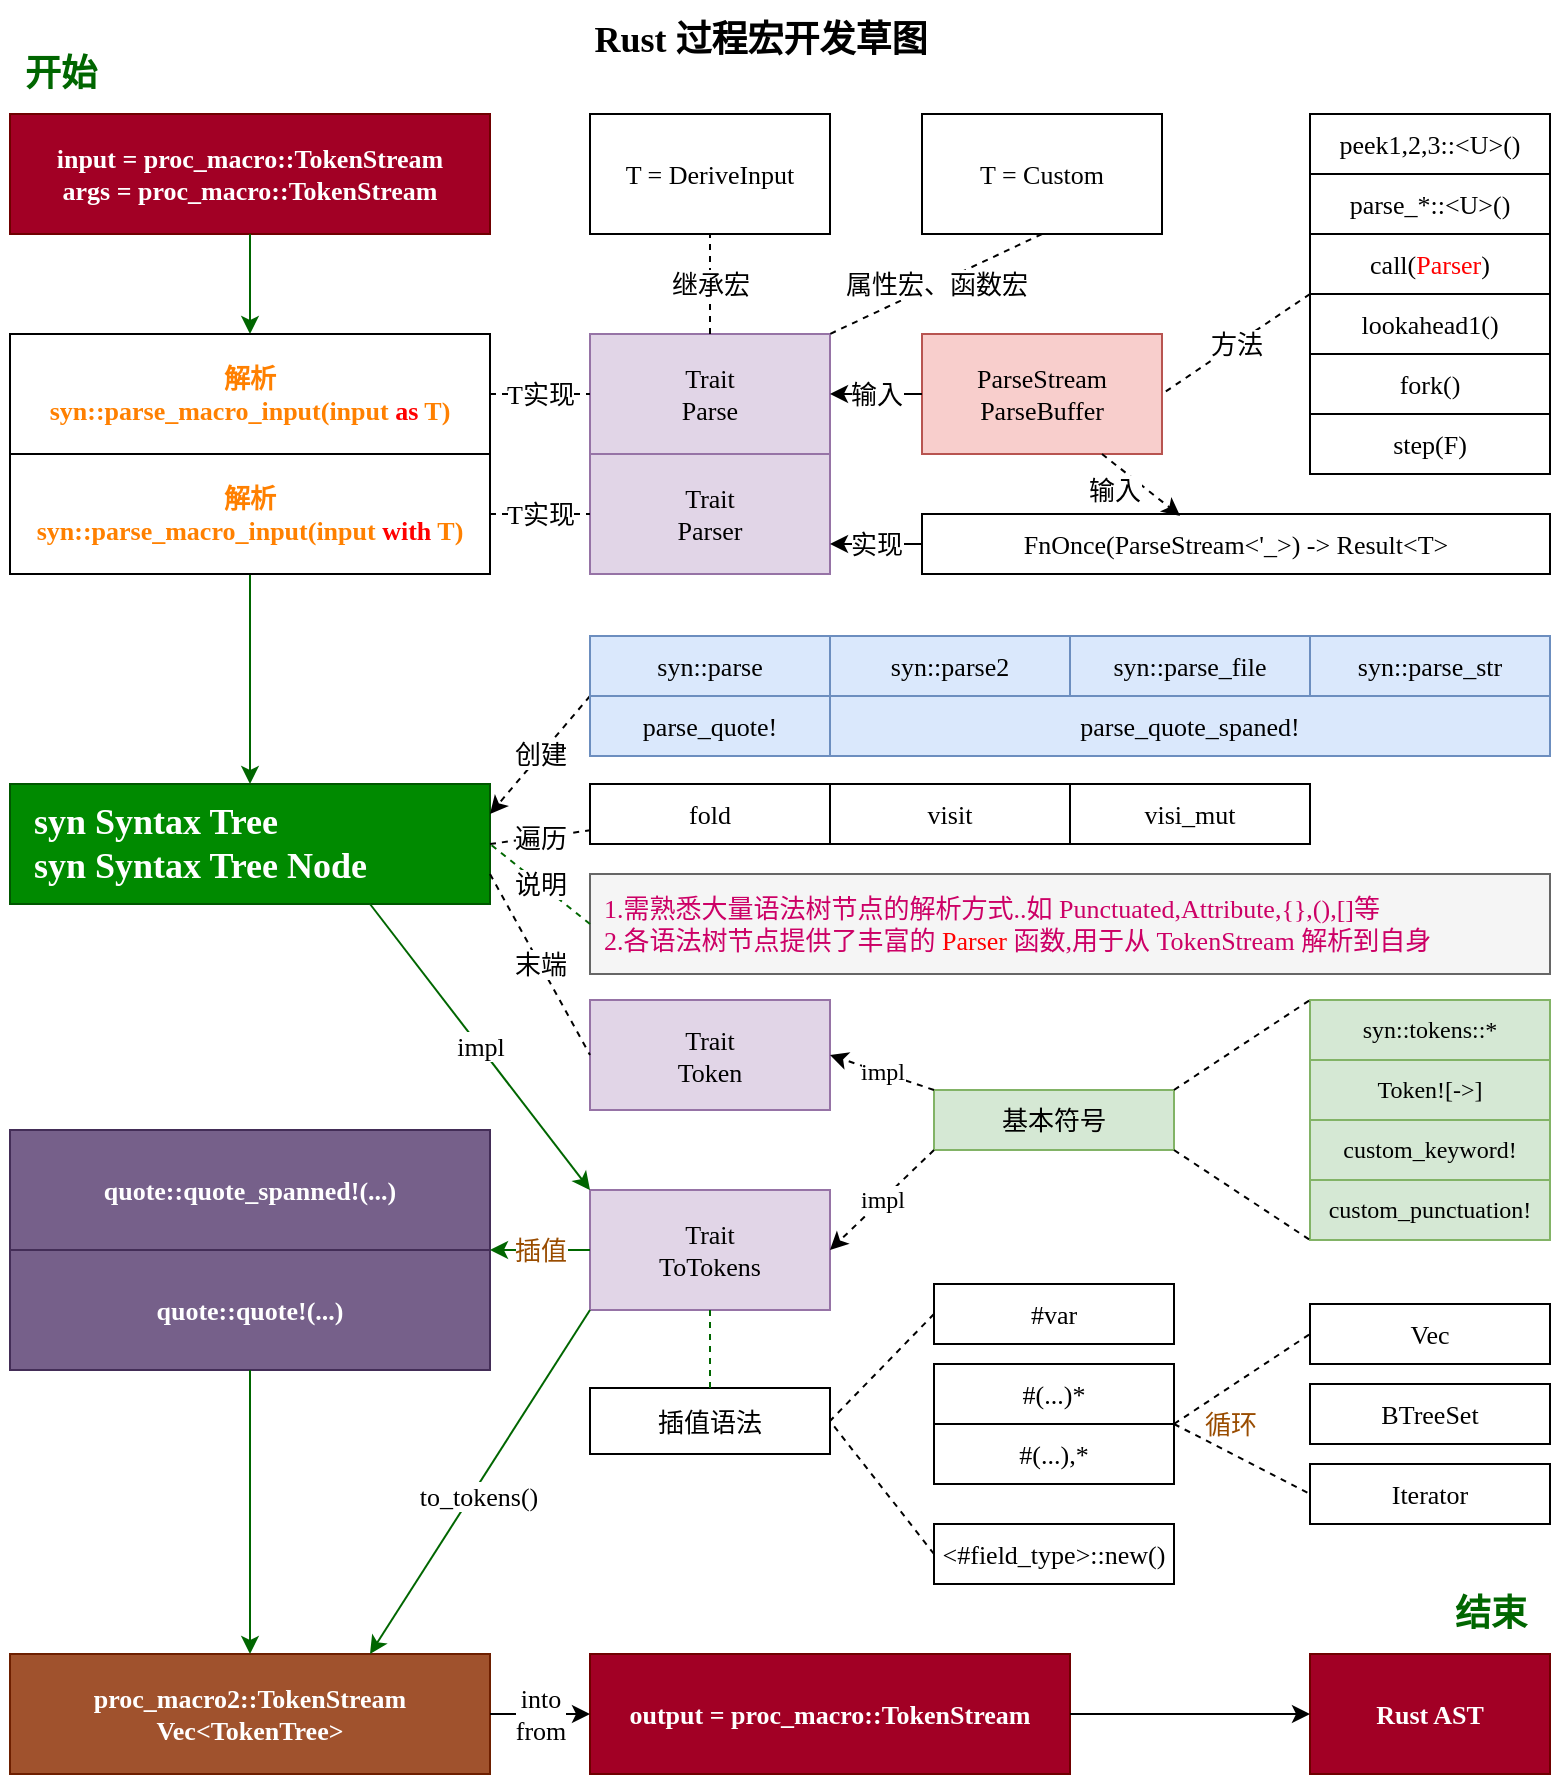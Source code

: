 <mxfile>
    <diagram id="jCwqsxzFgo0h2Qwg5BIJ" name="第 1 页">
        <mxGraphModel dx="1642" dy="1039" grid="1" gridSize="10" guides="1" tooltips="1" connect="1" arrows="1" fold="1" page="1" pageScale="1" pageWidth="827" pageHeight="1169" math="0" shadow="0">
            <root>
                <mxCell id="0"/>
                <mxCell id="1" parent="0"/>
                <mxCell id="2" value="&lt;span style=&quot;font-size: 13px;&quot;&gt;quote::quote!(...)&lt;/span&gt;" style="rounded=0;whiteSpace=wrap;html=1;fontColor=#ffffff;fontStyle=1;fillColor=#76608a;strokeColor=#432D57;fontSize=13;fontFamily=Comic Sans MS;" parent="1" vertex="1">
                    <mxGeometry x="28" y="680" width="240" height="60" as="geometry"/>
                </mxCell>
                <mxCell id="3" value="proc_macro2::TokenStream&lt;br&gt;Vec&amp;lt;TokenTree&amp;gt;" style="rounded=0;whiteSpace=wrap;html=1;fillColor=#a0522d;fontColor=#ffffff;strokeColor=#6D1F00;fontSize=13;fontStyle=1;fontFamily=Comic Sans MS;" parent="1" vertex="1">
                    <mxGeometry x="28" y="882" width="240" height="60" as="geometry"/>
                </mxCell>
                <mxCell id="4" value="" style="endArrow=classic;html=1;exitX=0.5;exitY=1;exitDx=0;exitDy=0;strokeColor=#006600;fontSize=13;fontFamily=Comic Sans MS;" parent="1" source="2" target="3" edge="1">
                    <mxGeometry width="50" height="50" relative="1" as="geometry">
                        <mxPoint x="248" y="942" as="sourcePoint"/>
                        <mxPoint x="28.0" y="871" as="targetPoint"/>
                        <mxPoint as="offset"/>
                    </mxGeometry>
                </mxCell>
                <mxCell id="5" value="output = proc_macro::TokenStream" style="rounded=0;whiteSpace=wrap;html=1;fillColor=#a20025;fontColor=#ffffff;strokeColor=#6F0000;fontSize=13;fontStyle=1;fontFamily=Comic Sans MS;" parent="1" vertex="1">
                    <mxGeometry x="318" y="882" width="240" height="60" as="geometry"/>
                </mxCell>
                <mxCell id="6" value="into&lt;br&gt;from" style="endArrow=classic;html=1;exitX=1;exitY=0.5;exitDx=0;exitDy=0;entryX=0;entryY=0.5;entryDx=0;entryDy=0;fontSize=13;fontFamily=Comic Sans MS;" parent="1" source="3" target="5" edge="1">
                    <mxGeometry width="50" height="50" relative="1" as="geometry">
                        <mxPoint x="248" y="1152" as="sourcePoint"/>
                        <mxPoint x="298" y="1102" as="targetPoint"/>
                    </mxGeometry>
                </mxCell>
                <mxCell id="14" value="插值语法" style="rounded=0;whiteSpace=wrap;html=1;fontSize=13;fontStyle=0;fontFamily=Comic Sans MS;" parent="1" vertex="1">
                    <mxGeometry x="318" y="749" width="120" height="33" as="geometry"/>
                </mxCell>
                <mxCell id="15" value="#var" style="rounded=0;whiteSpace=wrap;html=1;fontSize=13;fontStyle=0;fontFamily=Comic Sans MS;" parent="1" vertex="1">
                    <mxGeometry x="490" y="697" width="120" height="30" as="geometry"/>
                </mxCell>
                <mxCell id="16" value="#(...)*" style="rounded=0;whiteSpace=wrap;html=1;fontSize=13;fontStyle=0;fontFamily=Comic Sans MS;" parent="1" vertex="1">
                    <mxGeometry x="490" y="737" width="120" height="30" as="geometry"/>
                </mxCell>
                <mxCell id="17" value="#(...),*" style="rounded=0;whiteSpace=wrap;html=1;fontSize=13;fontStyle=0;fontFamily=Comic Sans MS;" parent="1" vertex="1">
                    <mxGeometry x="490" y="767" width="120" height="30" as="geometry"/>
                </mxCell>
                <mxCell id="20" value="" style="endArrow=none;dashed=1;html=1;entryX=1;entryY=0.5;entryDx=0;entryDy=0;exitX=0;exitY=0.5;exitDx=0;exitDy=0;fontSize=13;fontStyle=0;fontFamily=Comic Sans MS;" parent="1" source="15" target="14" edge="1">
                    <mxGeometry width="50" height="50" relative="1" as="geometry">
                        <mxPoint x="466" y="667" as="sourcePoint"/>
                        <mxPoint x="516" y="617" as="targetPoint"/>
                    </mxGeometry>
                </mxCell>
                <mxCell id="21" value="" style="endArrow=none;dashed=1;html=1;entryX=1;entryY=0.5;entryDx=0;entryDy=0;exitX=0;exitY=0.5;exitDx=0;exitDy=0;fontSize=13;fontStyle=0;fontFamily=Comic Sans MS;" parent="1" source="28" target="14" edge="1">
                    <mxGeometry width="50" height="50" relative="1" as="geometry">
                        <mxPoint x="490" y="832" as="sourcePoint"/>
                        <mxPoint x="516" y="617" as="targetPoint"/>
                    </mxGeometry>
                </mxCell>
                <mxCell id="22" value="Vec" style="rounded=0;whiteSpace=wrap;html=1;fontSize=13;fontStyle=0;fontFamily=Comic Sans MS;" parent="1" vertex="1">
                    <mxGeometry x="678" y="707" width="120" height="30" as="geometry"/>
                </mxCell>
                <mxCell id="23" value="BTreeSet" style="rounded=0;whiteSpace=wrap;html=1;fontSize=13;fontStyle=0;fontFamily=Comic Sans MS;" parent="1" vertex="1">
                    <mxGeometry x="678" y="747" width="120" height="30" as="geometry"/>
                </mxCell>
                <mxCell id="24" value="Iterator" style="rounded=0;whiteSpace=wrap;html=1;fontSize=13;fontStyle=0;fontFamily=Comic Sans MS;" parent="1" vertex="1">
                    <mxGeometry x="678" y="787" width="120" height="30" as="geometry"/>
                </mxCell>
                <mxCell id="25" value="" style="endArrow=none;dashed=1;html=1;entryX=0;entryY=0.5;entryDx=0;entryDy=0;fontSize=13;fontStyle=0;fontFamily=Comic Sans MS;" parent="1" target="22" edge="1">
                    <mxGeometry width="50" height="50" relative="1" as="geometry">
                        <mxPoint x="610" y="767" as="sourcePoint"/>
                        <mxPoint x="580" y="927" as="targetPoint"/>
                    </mxGeometry>
                </mxCell>
                <mxCell id="26" value="" style="endArrow=none;dashed=1;html=1;entryX=0;entryY=0.5;entryDx=0;entryDy=0;exitX=1;exitY=0;exitDx=0;exitDy=0;fontSize=13;fontStyle=0;fontFamily=Comic Sans MS;" parent="1" source="17" target="24" edge="1">
                    <mxGeometry width="50" height="50" relative="1" as="geometry">
                        <mxPoint x="530" y="977" as="sourcePoint"/>
                        <mxPoint x="580" y="927" as="targetPoint"/>
                    </mxGeometry>
                </mxCell>
                <mxCell id="28" value="&amp;lt;#field_type&amp;gt;::new()" style="rounded=0;whiteSpace=wrap;html=1;fontSize=13;fontFamily=Comic Sans MS;" parent="1" vertex="1">
                    <mxGeometry x="490" y="817" width="120" height="30" as="geometry"/>
                </mxCell>
                <mxCell id="29" value="&lt;span style=&quot;font-size: 13px;&quot;&gt;quote::quote_spanned!(...)&lt;/span&gt;" style="rounded=0;whiteSpace=wrap;html=1;fontColor=#ffffff;fontStyle=1;fillColor=#76608a;strokeColor=#432D57;fontSize=13;fontFamily=Comic Sans MS;" parent="1" vertex="1">
                    <mxGeometry x="28" y="620" width="240" height="60" as="geometry"/>
                </mxCell>
                <mxCell id="30" value="input = proc_macro::TokenStream&lt;br style=&quot;font-size: 13px;&quot;&gt;args = proc_macro::TokenStream" style="rounded=0;whiteSpace=wrap;html=1;fillColor=#a20025;fontColor=#ffffff;strokeColor=#6F0000;fontSize=13;fontStyle=1;fontFamily=Comic Sans MS;" parent="1" vertex="1">
                    <mxGeometry x="28" y="112" width="240" height="60" as="geometry"/>
                </mxCell>
                <mxCell id="31" value="" style="endArrow=classic;html=1;exitX=0.5;exitY=1;exitDx=0;exitDy=0;strokeColor=#006600;fontSize=13;fontFamily=Comic Sans MS;" parent="1" source="30" target="32" edge="1">
                    <mxGeometry width="50" height="50" relative="1" as="geometry">
                        <mxPoint x="328" y="462" as="sourcePoint"/>
                        <mxPoint x="378" y="412" as="targetPoint"/>
                    </mxGeometry>
                </mxCell>
                <mxCell id="32" value="解析&lt;br style=&quot;font-size: 13px;&quot;&gt;syn::parse_macro_input(input &lt;font color=&quot;#ff0000&quot; style=&quot;font-size: 13px;&quot;&gt;as &lt;/font&gt;T)" style="rounded=0;whiteSpace=wrap;html=1;fontColor=#FF8000;fontSize=13;fontStyle=1;fontFamily=Comic Sans MS;" parent="1" vertex="1">
                    <mxGeometry x="28" y="222" width="240" height="60" as="geometry"/>
                </mxCell>
                <mxCell id="33" value="" style="endArrow=classic;html=1;exitX=0.5;exitY=1;exitDx=0;exitDy=0;strokeColor=#006600;fontSize=13;fontFamily=Comic Sans MS;" parent="1" source="61" target="68" edge="1">
                    <mxGeometry width="50" height="50" relative="1" as="geometry">
                        <mxPoint x="338" y="523" as="sourcePoint"/>
                        <mxPoint x="28.0" y="417" as="targetPoint"/>
                    </mxGeometry>
                </mxCell>
                <mxCell id="35" value="Trait&lt;br&gt;Parse" style="rounded=0;whiteSpace=wrap;html=1;fillColor=#e1d5e7;strokeColor=#9673a6;fontSize=13;fontStyle=0;fontFamily=Comic Sans MS;" parent="1" vertex="1">
                    <mxGeometry x="318" y="222" width="120" height="60" as="geometry"/>
                </mxCell>
                <mxCell id="36" value="T实现" style="endArrow=none;dashed=1;html=1;exitX=1;exitY=0.5;exitDx=0;exitDy=0;entryX=0;entryY=0.5;entryDx=0;entryDy=0;fontSize=13;fontFamily=Comic Sans MS;" parent="1" source="32" target="35" edge="1">
                    <mxGeometry width="50" height="50" relative="1" as="geometry">
                        <mxPoint x="338" y="453" as="sourcePoint"/>
                        <mxPoint x="388" y="403" as="targetPoint"/>
                    </mxGeometry>
                </mxCell>
                <mxCell id="37" value="ParseStream&lt;br style=&quot;font-size: 13px;&quot;&gt;ParseBuffer" style="rounded=0;whiteSpace=wrap;html=1;fontSize=13;fontStyle=0;fillColor=#f8cecc;strokeColor=#b85450;fontFamily=Comic Sans MS;" parent="1" vertex="1">
                    <mxGeometry x="484" y="222" width="120" height="60" as="geometry"/>
                </mxCell>
                <mxCell id="38" value="输入" style="endArrow=classic;html=1;entryX=1;entryY=0.5;entryDx=0;entryDy=0;exitX=0;exitY=0.5;exitDx=0;exitDy=0;fontSize=13;fontStyle=0;fontFamily=Comic Sans MS;" parent="1" source="37" target="35" edge="1">
                    <mxGeometry width="50" height="50" relative="1" as="geometry">
                        <mxPoint x="334" y="421" as="sourcePoint"/>
                        <mxPoint x="384" y="371" as="targetPoint"/>
                    </mxGeometry>
                </mxCell>
                <mxCell id="45" value="方法" style="endArrow=none;dashed=1;html=1;entryX=1;entryY=0.5;entryDx=0;entryDy=0;exitX=0;exitY=1;exitDx=0;exitDy=0;fontSize=13;fontStyle=0;fontFamily=Comic Sans MS;" parent="1" source="56" target="37" edge="1">
                    <mxGeometry width="50" height="50" relative="1" as="geometry">
                        <mxPoint x="644" y="252" as="sourcePoint"/>
                        <mxPoint x="388" y="422" as="targetPoint"/>
                    </mxGeometry>
                </mxCell>
                <mxCell id="47" value="T = DeriveInput" style="rounded=0;whiteSpace=wrap;html=1;fontSize=13;fontStyle=0;fontFamily=Comic Sans MS;" parent="1" vertex="1">
                    <mxGeometry x="318" y="112" width="120" height="60" as="geometry"/>
                </mxCell>
                <mxCell id="48" value="继承宏" style="endArrow=none;dashed=1;html=1;entryX=0.5;entryY=1;entryDx=0;entryDy=0;exitX=0.5;exitY=0;exitDx=0;exitDy=0;fontSize=13;fontStyle=0;fontFamily=Comic Sans MS;" parent="1" source="35" target="47" edge="1">
                    <mxGeometry width="50" height="50" relative="1" as="geometry">
                        <mxPoint x="398" y="532" as="sourcePoint"/>
                        <mxPoint x="448" y="482" as="targetPoint"/>
                    </mxGeometry>
                </mxCell>
                <mxCell id="49" value="T = Custom" style="rounded=0;whiteSpace=wrap;html=1;fontSize=13;fontStyle=0;fontFamily=Comic Sans MS;" parent="1" vertex="1">
                    <mxGeometry x="484" y="112" width="120" height="60" as="geometry"/>
                </mxCell>
                <mxCell id="50" value="属性宏、函数宏" style="endArrow=none;dashed=1;html=1;entryX=1;entryY=0;entryDx=0;entryDy=0;exitX=0.5;exitY=1;exitDx=0;exitDy=0;fontSize=13;fontStyle=0;fontFamily=Comic Sans MS;" parent="1" source="49" target="35" edge="1">
                    <mxGeometry width="50" height="50" relative="1" as="geometry">
                        <mxPoint x="398" y="532" as="sourcePoint"/>
                        <mxPoint x="448" y="482" as="targetPoint"/>
                    </mxGeometry>
                </mxCell>
                <mxCell id="51" value="Rust AST" style="rounded=0;whiteSpace=wrap;html=1;fillColor=#a20025;fontColor=#ffffff;strokeColor=#6F0000;fontSize=13;fontStyle=1;fontFamily=Comic Sans MS;" parent="1" vertex="1">
                    <mxGeometry x="678" y="882" width="120" height="60" as="geometry"/>
                </mxCell>
                <mxCell id="52" value="" style="endArrow=classic;html=1;exitX=1;exitY=0.5;exitDx=0;exitDy=0;fontSize=13;fontFamily=Comic Sans MS;" parent="1" source="5" target="51" edge="1">
                    <mxGeometry width="50" height="50" relative="1" as="geometry">
                        <mxPoint x="418" y="712" as="sourcePoint"/>
                        <mxPoint x="468" y="662" as="targetPoint"/>
                    </mxGeometry>
                </mxCell>
                <mxCell id="54" value="peek1,2,3::&amp;lt;U&amp;gt;()" style="rounded=0;whiteSpace=wrap;html=1;fontSize=13;fontStyle=0;fontFamily=Comic Sans MS;" parent="1" vertex="1">
                    <mxGeometry x="678" y="112" width="120" height="30" as="geometry"/>
                </mxCell>
                <mxCell id="55" value="parse_*::&amp;lt;U&amp;gt;()" style="rounded=0;whiteSpace=wrap;html=1;fontSize=13;fontStyle=0;fontFamily=Comic Sans MS;" parent="1" vertex="1">
                    <mxGeometry x="678" y="142" width="120" height="30" as="geometry"/>
                </mxCell>
                <mxCell id="56" value="call(&lt;font color=&quot;#ff0000&quot; style=&quot;font-size: 13px;&quot;&gt;Parser&lt;/font&gt;)" style="rounded=0;whiteSpace=wrap;html=1;fontSize=13;fontStyle=0;fontFamily=Comic Sans MS;" parent="1" vertex="1">
                    <mxGeometry x="678" y="172" width="120" height="30" as="geometry"/>
                </mxCell>
                <mxCell id="58" value="lookahead1()" style="rounded=0;whiteSpace=wrap;html=1;fontSize=13;fontStyle=0;fontFamily=Comic Sans MS;" parent="1" vertex="1">
                    <mxGeometry x="678" y="202" width="120" height="30" as="geometry"/>
                </mxCell>
                <mxCell id="59" value="fork()" style="rounded=0;whiteSpace=wrap;html=1;fontSize=13;fontStyle=0;fontFamily=Comic Sans MS;" parent="1" vertex="1">
                    <mxGeometry x="678" y="232" width="120" height="30" as="geometry"/>
                </mxCell>
                <mxCell id="60" value="step(F)" style="rounded=0;whiteSpace=wrap;html=1;fontSize=13;fontStyle=0;fontFamily=Comic Sans MS;" parent="1" vertex="1">
                    <mxGeometry x="678" y="262" width="120" height="30" as="geometry"/>
                </mxCell>
                <mxCell id="61" value="解析&lt;br style=&quot;font-size: 13px;&quot;&gt;syn::parse_macro_input(input &lt;font color=&quot;#ff0000&quot; style=&quot;font-size: 13px;&quot;&gt;with &lt;/font&gt;T)" style="rounded=0;whiteSpace=wrap;html=1;fontColor=#FF8000;fontSize=13;fontStyle=1;fontFamily=Comic Sans MS;" parent="1" vertex="1">
                    <mxGeometry x="28" y="282" width="240" height="60" as="geometry"/>
                </mxCell>
                <mxCell id="62" value="Trait&lt;br&gt;Parser" style="rounded=0;whiteSpace=wrap;html=1;fillColor=#e1d5e7;strokeColor=#9673a6;fontSize=13;fontStyle=0;fontFamily=Comic Sans MS;" parent="1" vertex="1">
                    <mxGeometry x="318" y="282" width="120" height="60" as="geometry"/>
                </mxCell>
                <mxCell id="63" value="T实现" style="endArrow=none;dashed=1;html=1;exitX=1;exitY=0.5;exitDx=0;exitDy=0;entryX=0;entryY=0.5;entryDx=0;entryDy=0;fontSize=13;fontFamily=Comic Sans MS;" parent="1" source="61" target="62" edge="1">
                    <mxGeometry width="50" height="50" relative="1" as="geometry">
                        <mxPoint x="278" y="262" as="sourcePoint"/>
                        <mxPoint x="328" y="262" as="targetPoint"/>
                    </mxGeometry>
                </mxCell>
                <mxCell id="65" value="FnOnce(ParseStream&amp;lt;'_&amp;gt;) -&amp;gt; Result&amp;lt;T&amp;gt;" style="rounded=0;whiteSpace=wrap;html=1;fontSize=13;fontStyle=0;fontFamily=Comic Sans MS;" parent="1" vertex="1">
                    <mxGeometry x="484" y="312" width="314" height="30" as="geometry"/>
                </mxCell>
                <mxCell id="66" value="实现" style="endArrow=classic;html=1;fontColor=#000000;entryX=1;entryY=0.75;entryDx=0;entryDy=0;exitX=0;exitY=0.5;exitDx=0;exitDy=0;fontSize=13;fontStyle=0;fontFamily=Comic Sans MS;" parent="1" source="65" target="62" edge="1">
                    <mxGeometry width="50" height="50" relative="1" as="geometry">
                        <mxPoint x="408" y="552" as="sourcePoint"/>
                        <mxPoint x="458" y="502" as="targetPoint"/>
                    </mxGeometry>
                </mxCell>
                <mxCell id="67" value="输入" style="endArrow=classic;html=1;fontColor=#000000;exitX=0.75;exitY=1;exitDx=0;exitDy=0;entryX=0.411;entryY=0.03;entryDx=0;entryDy=0;entryPerimeter=0;dashed=1;fontSize=13;fontStyle=0;fontFamily=Comic Sans MS;" parent="1" source="37" target="65" edge="1">
                    <mxGeometry x="-0.362" y="-10" width="50" height="50" relative="1" as="geometry">
                        <mxPoint x="408" y="552" as="sourcePoint"/>
                        <mxPoint x="458" y="502" as="targetPoint"/>
                        <mxPoint as="offset"/>
                    </mxGeometry>
                </mxCell>
                <mxCell id="7" value="Trait&lt;br style=&quot;font-size: 13px;&quot;&gt;ToTokens" style="rounded=0;whiteSpace=wrap;html=1;fillColor=#e1d5e7;strokeColor=#9673a6;fontSize=13;fontStyle=0;fontFamily=Comic Sans MS;" parent="1" vertex="1">
                    <mxGeometry x="318" y="650" width="120" height="60" as="geometry"/>
                </mxCell>
                <mxCell id="68" value="syn Syntax Tree&lt;br style=&quot;font-size: 18px;&quot;&gt;syn Syntax Tree Node" style="rounded=0;whiteSpace=wrap;html=1;fontColor=#ffffff;fillColor=#008a00;strokeColor=#005700;fontSize=18;fontStyle=1;align=left;spacingLeft=10;fontFamily=Comic Sans MS;" parent="1" vertex="1">
                    <mxGeometry x="28" y="447" width="240" height="60" as="geometry"/>
                </mxCell>
                <mxCell id="70" value="syn::parse" style="rounded=0;whiteSpace=wrap;html=1;fontSize=13;fontStyle=0;fillColor=#dae8fc;strokeColor=#6c8ebf;fontFamily=Comic Sans MS;" parent="1" vertex="1">
                    <mxGeometry x="318" y="373" width="120" height="30" as="geometry"/>
                </mxCell>
                <mxCell id="71" value="syn::parse2" style="rounded=0;whiteSpace=wrap;html=1;fontSize=13;fontStyle=0;fillColor=#dae8fc;strokeColor=#6c8ebf;fontFamily=Comic Sans MS;" parent="1" vertex="1">
                    <mxGeometry x="438" y="373" width="120" height="30" as="geometry"/>
                </mxCell>
                <mxCell id="72" value="syn::parse_file" style="rounded=0;whiteSpace=wrap;html=1;fontSize=13;fontStyle=0;fillColor=#dae8fc;strokeColor=#6c8ebf;fontFamily=Comic Sans MS;" parent="1" vertex="1">
                    <mxGeometry x="558" y="373" width="120" height="30" as="geometry"/>
                </mxCell>
                <mxCell id="73" value="syn::parse_str" style="rounded=0;whiteSpace=wrap;html=1;fontSize=13;fontStyle=0;fillColor=#dae8fc;strokeColor=#6c8ebf;fontFamily=Comic Sans MS;" parent="1" vertex="1">
                    <mxGeometry x="678" y="373" width="120" height="30" as="geometry"/>
                </mxCell>
                <mxCell id="74" value="创建" style="endArrow=classic;html=1;dashed=1;fontColor=#000000;exitX=0;exitY=1;exitDx=0;exitDy=0;entryX=1;entryY=0.25;entryDx=0;entryDy=0;fontSize=13;fontFamily=Comic Sans MS;" parent="1" source="70" target="68" edge="1">
                    <mxGeometry x="-0.009" width="50" height="50" relative="1" as="geometry">
                        <mxPoint x="398" y="542" as="sourcePoint"/>
                        <mxPoint x="448" y="492" as="targetPoint"/>
                        <mxPoint as="offset"/>
                    </mxGeometry>
                </mxCell>
                <mxCell id="76" value="parse_quote!" style="rounded=0;whiteSpace=wrap;html=1;fontStyle=0;fontSize=13;fillColor=#dae8fc;strokeColor=#6c8ebf;fontFamily=Comic Sans MS;" parent="1" vertex="1">
                    <mxGeometry x="318" y="403" width="120" height="30" as="geometry"/>
                </mxCell>
                <mxCell id="77" value="parse_quote_spaned!" style="rounded=0;whiteSpace=wrap;html=1;fontStyle=0;fontSize=13;fillColor=#dae8fc;strokeColor=#6c8ebf;fontFamily=Comic Sans MS;" parent="1" vertex="1">
                    <mxGeometry x="438" y="403" width="360" height="30" as="geometry"/>
                </mxCell>
                <mxCell id="78" value="fold" style="rounded=0;whiteSpace=wrap;html=1;fontColor=#000000;fontSize=13;fontStyle=0;fontFamily=Comic Sans MS;" parent="1" vertex="1">
                    <mxGeometry x="318" y="447" width="120" height="30" as="geometry"/>
                </mxCell>
                <mxCell id="79" value="visit" style="rounded=0;whiteSpace=wrap;html=1;fontColor=#000000;fontSize=13;fontStyle=0;fontFamily=Comic Sans MS;" parent="1" vertex="1">
                    <mxGeometry x="438" y="447" width="120" height="30" as="geometry"/>
                </mxCell>
                <mxCell id="80" value="visi_mut" style="rounded=0;whiteSpace=wrap;html=1;fontColor=#000000;fontSize=13;fontStyle=0;fontFamily=Comic Sans MS;" parent="1" vertex="1">
                    <mxGeometry x="558" y="447" width="120" height="30" as="geometry"/>
                </mxCell>
                <mxCell id="82" value="Trait &lt;br&gt;Token" style="rounded=0;whiteSpace=wrap;html=1;fillColor=#e1d5e7;strokeColor=#9673a6;fontSize=13;fontStyle=0;fontFamily=Comic Sans MS;" parent="1" vertex="1">
                    <mxGeometry x="318" y="555" width="120" height="55" as="geometry"/>
                </mxCell>
                <mxCell id="85" value="末端" style="endArrow=none;dashed=1;html=1;fontColor=#000000;entryX=0;entryY=0.5;entryDx=0;entryDy=0;exitX=1;exitY=0.75;exitDx=0;exitDy=0;fontSize=13;fontFamily=Comic Sans MS;" parent="1" source="68" target="82" edge="1">
                    <mxGeometry width="50" height="50" relative="1" as="geometry">
                        <mxPoint x="398" y="642" as="sourcePoint"/>
                        <mxPoint x="448" y="592" as="targetPoint"/>
                    </mxGeometry>
                </mxCell>
                <mxCell id="86" value="impl" style="endArrow=classic;html=1;fontColor=#000000;exitX=0.75;exitY=1;exitDx=0;exitDy=0;entryX=0;entryY=0;entryDx=0;entryDy=0;strokeColor=#006600;fontSize=13;fontFamily=Comic Sans MS;" parent="1" source="68" target="7" edge="1">
                    <mxGeometry width="50" height="50" relative="1" as="geometry">
                        <mxPoint x="398" y="642" as="sourcePoint"/>
                        <mxPoint x="318" y="662" as="targetPoint"/>
                        <Array as="points"/>
                    </mxGeometry>
                </mxCell>
                <mxCell id="87" value="遍历" style="endArrow=none;dashed=1;html=1;fontColor=#000000;exitX=1;exitY=0.5;exitDx=0;exitDy=0;fontSize=13;fontFamily=Comic Sans MS;" parent="1" source="68" target="78" edge="1">
                    <mxGeometry x="-0.004" width="50" height="50" relative="1" as="geometry">
                        <mxPoint x="398" y="642" as="sourcePoint"/>
                        <mxPoint x="448" y="592" as="targetPoint"/>
                        <mxPoint as="offset"/>
                    </mxGeometry>
                </mxCell>
                <mxCell id="88" value="Token![&lt;span style=&quot;font-size: 12px;&quot;&gt;-&amp;gt;&lt;/span&gt;]" style="rounded=0;whiteSpace=wrap;html=1;fontStyle=0;fontSize=12;strokeColor=#82b366;fillColor=#d5e8d4;fontFamily=Comic Sans MS;" parent="1" vertex="1">
                    <mxGeometry x="678" y="585" width="120" height="30" as="geometry"/>
                </mxCell>
                <mxCell id="90" value="循环" style="text;html=1;align=center;verticalAlign=middle;resizable=0;points=[];autosize=1;strokeColor=none;fillColor=none;fontColor=#994C00;fontSize=13;fontStyle=0;fontFamily=Comic Sans MS;" parent="1" vertex="1">
                    <mxGeometry x="613" y="752" width="50" height="30" as="geometry"/>
                </mxCell>
                <mxCell id="93" value="to_tokens()" style="endArrow=classic;html=1;fontColor=#000000;exitX=0;exitY=1;exitDx=0;exitDy=0;entryX=0.75;entryY=0;entryDx=0;entryDy=0;strokeColor=#006600;fontSize=13;fontFamily=Comic Sans MS;" parent="1" source="7" target="3" edge="1">
                    <mxGeometry x="0.061" y="3" width="50" height="50" relative="1" as="geometry">
                        <mxPoint x="278" y="552" as="sourcePoint"/>
                        <mxPoint x="328" y="622" as="targetPoint"/>
                        <mxPoint as="offset"/>
                        <Array as="points"/>
                    </mxGeometry>
                </mxCell>
                <mxCell id="97" value="插值" style="endArrow=classic;html=1;fontColor=#994C00;entryX=1;entryY=0;entryDx=0;entryDy=0;exitX=0;exitY=0.5;exitDx=0;exitDy=0;strokeColor=#006600;fontSize=13;fontFamily=Comic Sans MS;" parent="1" source="7" target="2" edge="1">
                    <mxGeometry width="50" height="50" relative="1" as="geometry">
                        <mxPoint x="398" y="562" as="sourcePoint"/>
                        <mxPoint x="448" y="512" as="targetPoint"/>
                    </mxGeometry>
                </mxCell>
                <mxCell id="98" value="" style="endArrow=none;dashed=1;html=1;strokeColor=#006600;fontColor=#FF8000;exitX=0.5;exitY=0;exitDx=0;exitDy=0;fontSize=13;fontStyle=0;fontFamily=Comic Sans MS;" parent="1" source="14" edge="1" target="7">
                    <mxGeometry width="50" height="50" relative="1" as="geometry">
                        <mxPoint x="398" y="562" as="sourcePoint"/>
                        <mxPoint x="378" y="720" as="targetPoint"/>
                    </mxGeometry>
                </mxCell>
                <mxCell id="99" value="1.需熟悉大量语法树节点的解析方式..如 Punctuated,Attribute,{},(),[]等&lt;br&gt;2.各语法树节点提供了丰富的&amp;nbsp;&lt;font color=&quot;#ff0000&quot;&gt;Parser &lt;/font&gt;函数,用于从 TokenStream 解析到自身" style="rounded=0;whiteSpace=wrap;html=1;fontColor=#CC0066;fontStyle=0;fillColor=#f5f5f5;strokeColor=#666666;fontSize=13;align=left;spacingLeft=5;fontFamily=Comic Sans MS;" parent="1" vertex="1">
                    <mxGeometry x="318" y="492" width="480" height="50" as="geometry"/>
                </mxCell>
                <mxCell id="100" value="说明" style="endArrow=none;dashed=1;html=1;strokeColor=#006600;fontColor=#000000;entryX=1;entryY=0.5;entryDx=0;entryDy=0;exitX=0;exitY=0.5;exitDx=0;exitDy=0;fontSize=13;fontFamily=Comic Sans MS;" parent="1" source="99" target="68" edge="1">
                    <mxGeometry width="50" height="50" relative="1" as="geometry">
                        <mxPoint x="398" y="552" as="sourcePoint"/>
                        <mxPoint x="448" y="502" as="targetPoint"/>
                    </mxGeometry>
                </mxCell>
                <mxCell id="101" value="基本符号" style="rounded=0;whiteSpace=wrap;html=1;fontStyle=0;fontSize=13;fillColor=#d5e8d4;strokeColor=#82b366;fontFamily=Comic Sans MS;" parent="1" vertex="1">
                    <mxGeometry x="490" y="600" width="120" height="30" as="geometry"/>
                </mxCell>
                <mxCell id="103" value="开始" style="text;html=1;align=center;verticalAlign=middle;resizable=0;points=[];autosize=1;strokeColor=none;fillColor=none;fontSize=18;fontColor=#006600;fontStyle=1;fontFamily=Comic Sans MS;" parent="1" vertex="1">
                    <mxGeometry x="23" y="72" width="60" height="40" as="geometry"/>
                </mxCell>
                <mxCell id="104" value="结束" style="text;html=1;align=center;verticalAlign=middle;resizable=0;points=[];autosize=1;strokeColor=none;fillColor=none;fontSize=18;fontColor=#006600;fontStyle=1;fontFamily=Comic Sans MS;" parent="1" vertex="1">
                    <mxGeometry x="738" y="842" width="60" height="40" as="geometry"/>
                </mxCell>
                <mxCell id="106" value="impl" style="endArrow=classic;html=1;strokeColor=#000000;fontSize=12;fontColor=#000000;exitX=0;exitY=1;exitDx=0;exitDy=0;entryX=1;entryY=0.5;entryDx=0;entryDy=0;dashed=1;fontStyle=0;fontFamily=Comic Sans MS;" parent="1" source="101" target="7" edge="1">
                    <mxGeometry width="50" height="50" relative="1" as="geometry">
                        <mxPoint x="388" y="598" as="sourcePoint"/>
                        <mxPoint x="438" y="548" as="targetPoint"/>
                    </mxGeometry>
                </mxCell>
                <mxCell id="107" value="impl" style="endArrow=classic;html=1;strokeColor=#000000;fontSize=12;fontColor=#000000;entryX=1;entryY=0.5;entryDx=0;entryDy=0;dashed=1;fontStyle=0;exitX=0;exitY=0;exitDx=0;exitDy=0;fontFamily=Comic Sans MS;" parent="1" target="82" edge="1" source="101">
                    <mxGeometry width="50" height="50" relative="1" as="geometry">
                        <mxPoint x="488" y="578" as="sourcePoint"/>
                        <mxPoint x="448" y="632" as="targetPoint"/>
                    </mxGeometry>
                </mxCell>
                <mxCell id="111" value="syn::tokens::*" style="rounded=0;whiteSpace=wrap;html=1;fontStyle=0;fontSize=12;strokeColor=#82b366;fillColor=#d5e8d4;fontFamily=Comic Sans MS;" parent="1" vertex="1">
                    <mxGeometry x="678" y="555" width="120" height="30" as="geometry"/>
                </mxCell>
                <mxCell id="115" value="Rust 过程宏开发草图" style="text;html=1;align=center;verticalAlign=middle;resizable=0;points=[];autosize=1;strokeColor=none;fillColor=none;fontSize=18;fontColor=#000000;fontStyle=1;fontFamily=Comic Sans MS;" parent="1" vertex="1">
                    <mxGeometry x="303" y="55" width="200" height="40" as="geometry"/>
                </mxCell>
                <mxCell id="116" value="custom_keyword!" style="rounded=0;whiteSpace=wrap;html=1;fontStyle=0;fontSize=12;strokeColor=#82b366;fillColor=#d5e8d4;fontFamily=Comic Sans MS;" parent="1" vertex="1">
                    <mxGeometry x="678" y="615" width="120" height="30" as="geometry"/>
                </mxCell>
                <mxCell id="117" value="custom_punctuation!" style="rounded=0;whiteSpace=wrap;html=1;fontStyle=0;fontSize=12;strokeColor=#82b366;fillColor=#d5e8d4;fontFamily=Comic Sans MS;" parent="1" vertex="1">
                    <mxGeometry x="678" y="645" width="120" height="30" as="geometry"/>
                </mxCell>
                <mxCell id="119" value="" style="endArrow=none;dashed=1;html=1;fontColor=#000000;entryX=0;entryY=0;entryDx=0;entryDy=0;exitX=1;exitY=0;exitDx=0;exitDy=0;fontFamily=Comic Sans MS;" parent="1" source="101" target="111" edge="1">
                    <mxGeometry width="50" height="50" relative="1" as="geometry">
                        <mxPoint x="538" y="550" as="sourcePoint"/>
                        <mxPoint x="588" y="500" as="targetPoint"/>
                    </mxGeometry>
                </mxCell>
                <mxCell id="120" value="" style="endArrow=none;dashed=1;html=1;fontColor=#000000;entryX=0;entryY=1;entryDx=0;entryDy=0;exitX=1;exitY=1;exitDx=0;exitDy=0;fontFamily=Comic Sans MS;" parent="1" source="101" target="117" edge="1">
                    <mxGeometry width="50" height="50" relative="1" as="geometry">
                        <mxPoint x="628" y="610" as="sourcePoint"/>
                        <mxPoint x="588" y="500" as="targetPoint"/>
                    </mxGeometry>
                </mxCell>
            </root>
        </mxGraphModel>
    </diagram>
</mxfile>